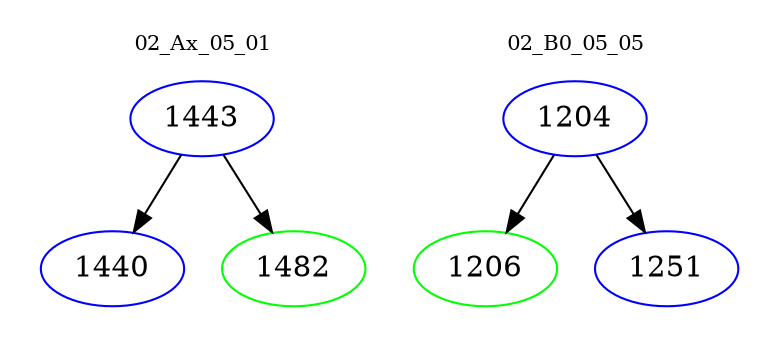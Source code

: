 digraph{
subgraph cluster_0 {
color = white
label = "02_Ax_05_01";
fontsize=10;
T0_1443 [label="1443", color="blue"]
T0_1443 -> T0_1440 [color="black"]
T0_1440 [label="1440", color="blue"]
T0_1443 -> T0_1482 [color="black"]
T0_1482 [label="1482", color="green"]
}
subgraph cluster_1 {
color = white
label = "02_B0_05_05";
fontsize=10;
T1_1204 [label="1204", color="blue"]
T1_1204 -> T1_1206 [color="black"]
T1_1206 [label="1206", color="green"]
T1_1204 -> T1_1251 [color="black"]
T1_1251 [label="1251", color="blue"]
}
}
